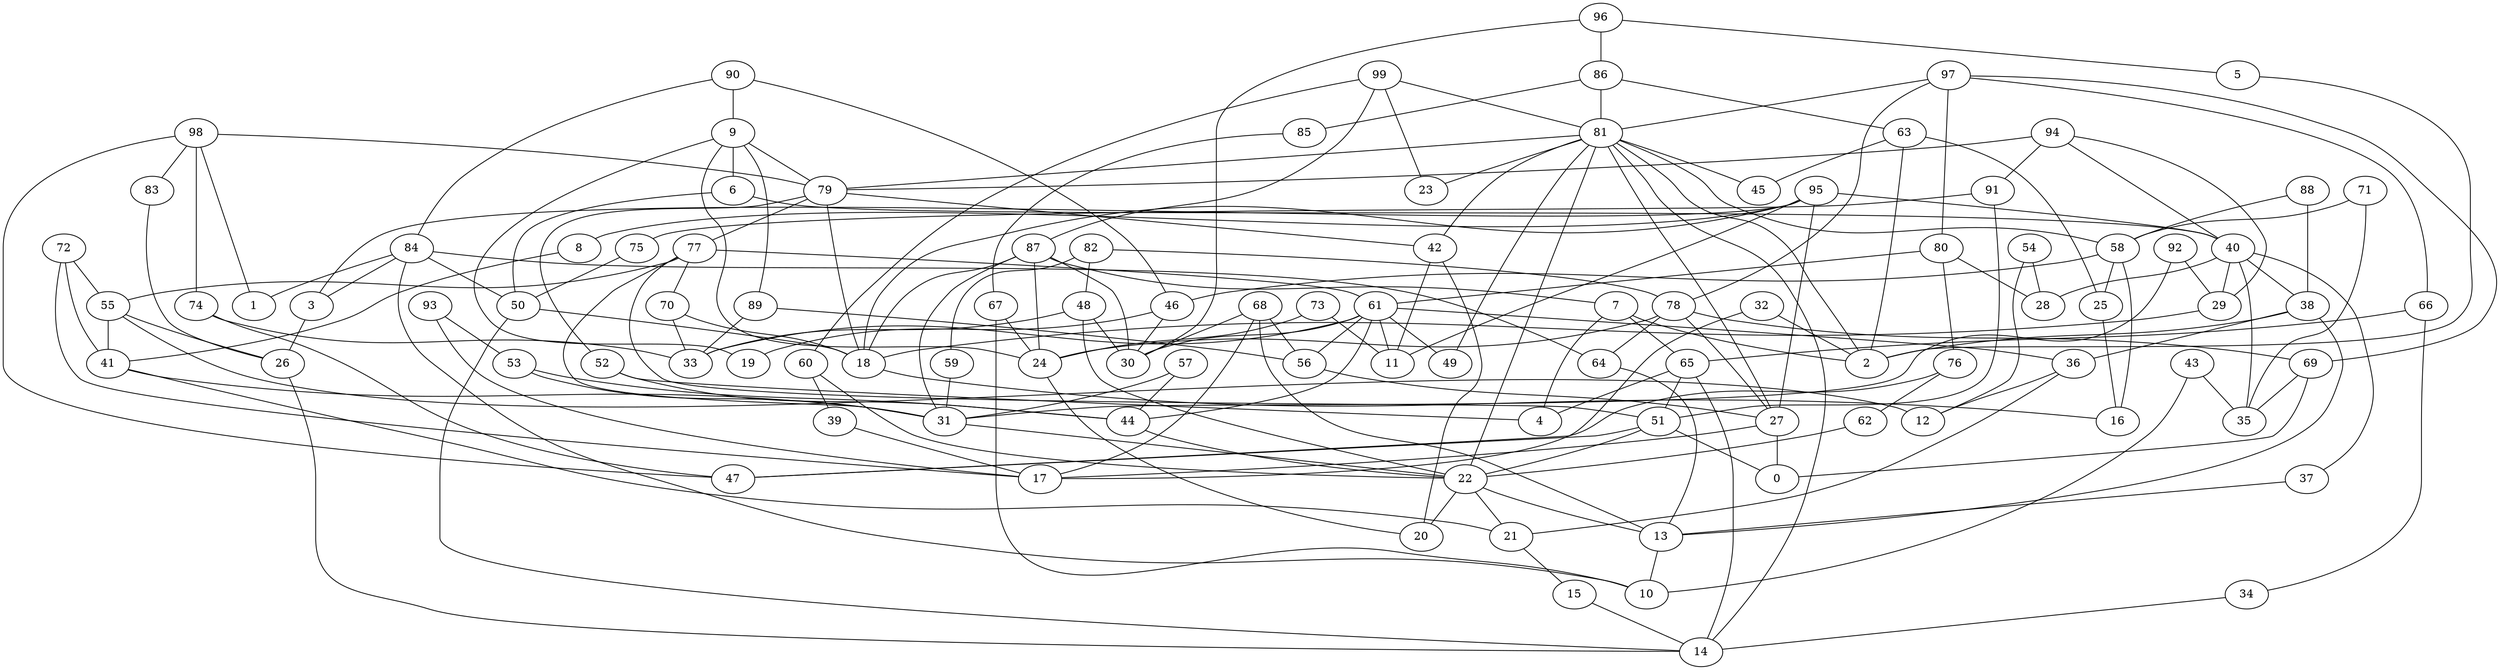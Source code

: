 digraph GG_graph {

subgraph G_graph {
edge [color = black]
"34" -> "14" [dir = none]
"60" -> "39" [dir = none]
"60" -> "22" [dir = none]
"48" -> "30" [dir = none]
"48" -> "22" [dir = none]
"48" -> "33" [dir = none]
"43" -> "10" [dir = none]
"43" -> "35" [dir = none]
"96" -> "5" [dir = none]
"96" -> "30" [dir = none]
"96" -> "86" [dir = none]
"36" -> "12" [dir = none]
"36" -> "21" [dir = none]
"5" -> "2" [dir = none]
"63" -> "25" [dir = none]
"63" -> "45" [dir = none]
"63" -> "2" [dir = none]
"42" -> "11" [dir = none]
"42" -> "20" [dir = none]
"9" -> "79" [dir = none]
"9" -> "19" [dir = none]
"9" -> "89" [dir = none]
"9" -> "24" [dir = none]
"9" -> "6" [dir = none]
"74" -> "33" [dir = none]
"74" -> "47" [dir = none]
"13" -> "10" [dir = none]
"64" -> "13" [dir = none]
"94" -> "79" [dir = none]
"94" -> "40" [dir = none]
"94" -> "29" [dir = none]
"94" -> "91" [dir = none]
"37" -> "13" [dir = none]
"46" -> "30" [dir = none]
"46" -> "19" [dir = none]
"51" -> "47" [dir = none]
"51" -> "0" [dir = none]
"51" -> "22" [dir = none]
"22" -> "13" [dir = none]
"22" -> "21" [dir = none]
"22" -> "20" [dir = none]
"85" -> "67" [dir = none]
"76" -> "47" [dir = none]
"76" -> "62" [dir = none]
"77" -> "70" [dir = none]
"77" -> "55" [dir = none]
"77" -> "51" [dir = none]
"77" -> "61" [dir = none]
"77" -> "31" [dir = none]
"68" -> "13" [dir = none]
"68" -> "17" [dir = none]
"68" -> "56" [dir = none]
"68" -> "30" [dir = none]
"6" -> "50" [dir = none]
"6" -> "40" [dir = none]
"79" -> "42" [dir = none]
"79" -> "77" [dir = none]
"79" -> "18" [dir = none]
"56" -> "27" [dir = none]
"72" -> "41" [dir = none]
"72" -> "55" [dir = none]
"72" -> "17" [dir = none]
"7" -> "65" [dir = none]
"7" -> "4" [dir = none]
"7" -> "2" [dir = none]
"65" -> "51" [dir = none]
"65" -> "4" [dir = none]
"65" -> "14" [dir = none]
"29" -> "18" [dir = none]
"99" -> "60" [dir = none]
"99" -> "87" [dir = none]
"99" -> "81" [dir = none]
"99" -> "23" [dir = none]
"52" -> "4" [dir = none]
"52" -> "44" [dir = none]
"89" -> "33" [dir = none]
"89" -> "56" [dir = none]
"98" -> "74" [dir = none]
"98" -> "79" [dir = none]
"98" -> "47" [dir = none]
"98" -> "1" [dir = none]
"98" -> "83" [dir = none]
"82" -> "48" [dir = none]
"82" -> "78" [dir = none]
"82" -> "59" [dir = none]
"18" -> "16" [dir = none]
"73" -> "24" [dir = none]
"73" -> "11" [dir = none]
"71" -> "58" [dir = none]
"71" -> "35" [dir = none]
"92" -> "31" [dir = none]
"92" -> "29" [dir = none]
"67" -> "24" [dir = none]
"67" -> "10" [dir = none]
"50" -> "18" [dir = none]
"50" -> "14" [dir = none]
"59" -> "31" [dir = none]
"70" -> "18" [dir = none]
"70" -> "33" [dir = none]
"66" -> "34" [dir = none]
"66" -> "65" [dir = none]
"61" -> "49" [dir = none]
"61" -> "11" [dir = none]
"61" -> "56" [dir = none]
"61" -> "36" [dir = none]
"61" -> "30" [dir = none]
"61" -> "33" [dir = none]
"61" -> "44" [dir = none]
"38" -> "2" [dir = none]
"38" -> "13" [dir = none]
"38" -> "36" [dir = none]
"53" -> "44" [dir = none]
"53" -> "31" [dir = none]
"88" -> "58" [dir = none]
"88" -> "38" [dir = none]
"39" -> "17" [dir = none]
"90" -> "46" [dir = none]
"90" -> "84" [dir = none]
"90" -> "9" [dir = none]
"95" -> "40" [dir = none]
"95" -> "3" [dir = none]
"95" -> "18" [dir = none]
"95" -> "27" [dir = none]
"95" -> "11" [dir = none]
"95" -> "8" [dir = none]
"81" -> "14" [dir = none]
"81" -> "23" [dir = none]
"81" -> "22" [dir = none]
"81" -> "27" [dir = none]
"81" -> "79" [dir = none]
"81" -> "42" [dir = none]
"81" -> "45" [dir = none]
"81" -> "2" [dir = none]
"81" -> "58" [dir = none]
"81" -> "49" [dir = none]
"69" -> "35" [dir = none]
"69" -> "0" [dir = none]
"87" -> "30" [dir = none]
"87" -> "31" [dir = none]
"87" -> "7" [dir = none]
"87" -> "24" [dir = none]
"87" -> "18" [dir = none]
"8" -> "41" [dir = none]
"44" -> "22" [dir = none]
"27" -> "0" [dir = none]
"27" -> "17" [dir = none]
"40" -> "35" [dir = none]
"40" -> "38" [dir = none]
"40" -> "29" [dir = none]
"40" -> "37" [dir = none]
"40" -> "28" [dir = none]
"57" -> "44" [dir = none]
"57" -> "31" [dir = none]
"62" -> "22" [dir = none]
"3" -> "26" [dir = none]
"55" -> "41" [dir = none]
"55" -> "12" [dir = none]
"55" -> "26" [dir = none]
"97" -> "66" [dir = none]
"97" -> "78" [dir = none]
"97" -> "81" [dir = none]
"97" -> "69" [dir = none]
"97" -> "80" [dir = none]
"15" -> "14" [dir = none]
"41" -> "21" [dir = none]
"41" -> "31" [dir = none]
"83" -> "26" [dir = none]
"75" -> "50" [dir = none]
"91" -> "51" [dir = none]
"91" -> "75" [dir = none]
"25" -> "16" [dir = none]
"32" -> "17" [dir = none]
"32" -> "2" [dir = none]
"21" -> "15" [dir = none]
"26" -> "14" [dir = none]
"54" -> "28" [dir = none]
"54" -> "12" [dir = none]
"24" -> "20" [dir = none]
"86" -> "85" [dir = none]
"86" -> "63" [dir = none]
"86" -> "81" [dir = none]
"58" -> "25" [dir = none]
"58" -> "16" [dir = none]
"58" -> "46" [dir = none]
"84" -> "64" [dir = none]
"84" -> "10" [dir = none]
"84" -> "50" [dir = none]
"84" -> "1" [dir = none]
"84" -> "3" [dir = none]
"78" -> "69" [dir = none]
"78" -> "24" [dir = none]
"78" -> "27" [dir = none]
"78" -> "64" [dir = none]
"93" -> "17" [dir = none]
"93" -> "53" [dir = none]
"80" -> "28" [dir = none]
"80" -> "76" [dir = none]
"80" -> "61" [dir = none]
"79" -> "52" [dir = none]
"31" -> "22" [dir = none]
}

}

